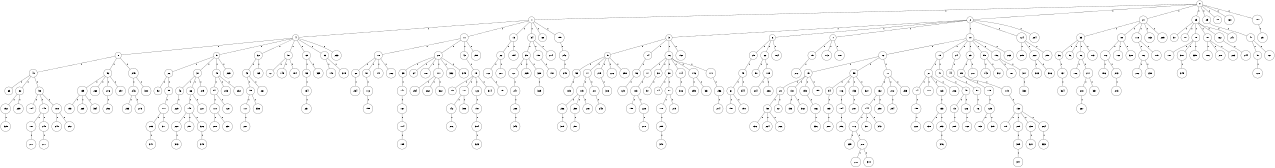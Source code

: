 graph G {
size="8.5,11;"
ratio = "expand;"
fixedsize="true;"
overlap="scale;"
node[shape=circle,width=.12,hight=.12,fontsize=12]
edge[fontsize=12]

0[label=" 0" color=black, pos="2.9594706,1.9106817!"];
1[label=" 1" color=black, pos="1.3443704,0.85941183!"];
2[label=" 2" color=black, pos="1.5850269,2.212405!"];
3[label=" 3" color=black, pos="0.47509154,2.6345674!"];
4[label=" 4" color=black, pos="2.8999919,2.8934385!"];
5[label=" 5" color=black, pos="2.0158036,1.8714096!"];
6[label=" 6" color=black, pos="2.9704535,0.80114286!"];
7[label=" 7" color=black, pos="1.9504851,2.8079813!"];
8[label=" 8" color=black, pos="1.6522038,2.2557107!"];
9[label=" 9" color=black, pos="1.2402785,0.67249773!"];
10[label=" 10" color=black, pos="2.3773551,2.5046214!"];
11[label=" 11" color=black, pos="1.6993456,2.461537!"];
12[label=" 12" color=black, pos="1.8021882,2.8058904!"];
13[label=" 13" color=black, pos="2.899432,0.16929098!"];
14[label=" 14" color=black, pos="2.7324744,2.4729493!"];
15[label=" 15" color=black, pos="2.626075,1.5929152!"];
16[label=" 16" color=black, pos="1.9995936,2.2748531!"];
17[label=" 17" color=black, pos="0.96374843,2.0651775!"];
18[label=" 18" color=black, pos="0.83225346,2.1935502!"];
19[label=" 19" color=black, pos="1.7089877,0.13093657!"];
20[label=" 20" color=black, pos="0.010062541,2.3291677!"];
21[label=" 21" color=black, pos="2.614127,2.7793801!"];
22[label=" 22" color=black, pos="0.46889253,1.0295608!"];
23[label=" 23" color=black, pos="2.53326,2.3732464!"];
24[label=" 24" color=black, pos="2.4711019,1.7727257!"];
25[label=" 25" color=black, pos="2.5954502,1.7759538!"];
26[label=" 26" color=black, pos="0.40770204,0.95930273!"];
27[label=" 27" color=black, pos="0.62459113,1.6278656!"];
28[label=" 28" color=black, pos="1.0270663,2.5441482!"];
29[label=" 29" color=black, pos="2.455492,0.9877946!"];
30[label=" 30" color=black, pos="0.57585782,1.0193521!"];
31[label=" 31" color=black, pos="0.63983145,2.6419715!"];
32[label=" 32" color=black, pos="2.0406979,0.54578366!"];
33[label=" 33" color=black, pos="2.2526003,0.06385178!"];
34[label=" 34" color=black, pos="1.2912415,1.7769921!"];
35[label=" 35" color=black, pos="2.1133938,0.55048631!"];
36[label=" 36" color=black, pos="2.361891,0.78165328!"];
37[label=" 37" color=black, pos="0.41816293,1.7417674!"];
38[label=" 38" color=black, pos="2.7868033,0.10313861!"];
39[label=" 39" color=black, pos="0.15371791,0.5375681!"];
40[label=" 40" color=black, pos="1.1598072,0.83056388!"];
41[label=" 41" color=black, pos="2.4050893,1.07271!"];
42[label=" 42" color=black, pos="2.9175702,0.61216342!"];
43[label=" 43" color=black, pos="1.2545597,1.171424!"];
44[label=" 44" color=black, pos="0.25728429,2.4338336!"];
45[label=" 45" color=black, pos="0.72252517,2.669468!"];
46[label=" 46" color=black, pos="2.9367205,0.93596324!"];
47[label=" 47" color=black, pos="0.51771666,1.2848542!"];
48[label=" 48" color=black, pos="1.5568831,2.0899315!"];
49[label=" 49" color=black, pos="1.0098337,2.6583031!"];
50[label=" 50" color=black, pos="0.012343476,1.9583678!"];
51[label=" 51" color=black, pos="0.4331163,2.8833538!"];
52[label=" 52" color=black, pos="0.082869151,0.3658478!"];
53[label=" 53" color=black, pos="1.4927884,0.3147228!"];
54[label=" 54" color=black, pos="2.8079223,2.5199473!"];
55[label=" 55" color=black, pos="0.72421738,2.0031629!"];
56[label=" 56" color=black, pos="1.9202195,0.24307284!"];
57[label=" 57" color=black, pos="0.25573581,1.857457!"];
58[label=" 58" color=black, pos="0.17184256,0.53498247!"];
59[label=" 59" color=black, pos="0.94561671,0.29535945!"];
60[label=" 60" color=black, pos="2.7355237,2.8338802!"];
61[label=" 61" color=black, pos="0.69652301,2.657821!"];
62[label=" 62" color=black, pos="1.399289,2.8300843!"];
63[label=" 63" color=black, pos="2.9825697,1.4046069!"];
64[label=" 64" color=black, pos="0.92634158,2.8328423!"];
65[label=" 65" color=black, pos="0.54905572,0.45015668!"];
66[label=" 66" color=black, pos="0.50612421,2.3258571!"];
67[label=" 67" color=black, pos="1.4034755,2.4802268!"];
68[label=" 68" color=black, pos="2.2824238,2.3673113!"];
69[label=" 69" color=black, pos="2.4627099,1.4833922!"];
70[label=" 70" color=black, pos="1.2029007,2.9855054!"];
71[label=" 71" color=black, pos="0.14672372,0.088259542!"];
72[label=" 72" color=black, pos="0.037792007,0.25514269!"];
73[label=" 73" color=black, pos="0.61140122,0.307746!"];
74[label=" 74" color=black, pos="0.69043852,0.56926634!"];
75[label=" 75" color=black, pos="1.2548197,1.2329131!"];
76[label=" 76" color=black, pos="1.3636001,2.5161904!"];
77[label=" 77" color=black, pos="0.62535683,0.68830899!"];
78[label=" 78" color=black, pos="2.3130591,1.0137278!"];
79[label=" 79" color=black, pos="2.0639267,2.5328481!"];
80[label=" 80" color=black, pos="1.0230893,2.6885664!"];
81[label=" 81" color=black, pos="1.4932902,1.7520159!"];
82[label=" 82" color=black, pos="0.62991553,0.27764268!"];
83[label=" 83" color=black, pos="0.37077537,1.4219788!"];
84[label=" 84" color=black, pos="1.1107803,2.5606855!"];
85[label=" 85" color=black, pos="0.93775181,0.5643946!"];
86[label=" 86" color=black, pos="1.9228088,0.71059374!"];
87[label=" 87" color=black, pos="0.68010984,0.08845415!"];
88[label=" 88" color=black, pos="0.031432688,1.3376896!"];
89[label=" 89" color=black, pos="1.7733329,0.70845159!"];
90[label=" 90" color=black, pos="0.41098775,0.2879837!"];
91[label=" 91" color=black, pos="1.4966501,1.5161386!"];
92[label=" 92" color=black, pos="2.6481317,0.34356752!"];
93[label=" 93" color=black, pos="2.3258185,0.83669443!"];
94[label=" 94" color=black, pos="2.4860846,2.2353628!"];
95[label=" 95" color=black, pos="2.79073,2.8693935!"];
96[label=" 96" color=black, pos="1.1008375,0.34688561!"];
97[label=" 97" color=black, pos="2.2967886,1.2774189!"];
98[label=" 98" color=black, pos="0.041431477,0.4895395!"];
99[label=" 99" color=black, pos="2.2753651,2.145512!"];
100[label=" 100" color=black, pos="1.0825021,1.5093803!"];
101[label=" 101" color=black, pos="2.3970416,0.65694791!"];
102[label=" 102" color=black, pos="0.89336293,2.0493206!"];
103[label=" 103" color=black, pos="1.2161277,1.5062557!"];
104[label=" 104" color=black, pos="2.1257973,0.19113562!"];
105[label=" 105" color=black, pos="1.9084785,2.1303623!"];
106[label=" 106" color=black, pos="1.0339571,1.4879916!"];
107[label=" 107" color=black, pos="0.62557986,2.232819!"];
108[label=" 108" color=black, pos="1.122583,1.1164025!"];
109[label=" 109" color=black, pos="2.088274,0.40275088!"];
110[label=" 110" color=black, pos="1.6656612,2.6657299!"];
111[label=" 111" color=black, pos="1.3707857,0.19875407!"];
112[label=" 112" color=black, pos="1.0251269,0.91916887!"];
113[label=" 113" color=black, pos="0.85844419,1.8835154!"];
114[label=" 114" color=black, pos="2.6694329,0.20172342!"];
115[label=" 115" color=black, pos="1.0050105,2.0030948!"];
116[label=" 116" color=black, pos="1.1767417,2.6472182!"];
117[label=" 117" color=black, pos="2.8928478,2.2466526!"];
118[label=" 118" color=black, pos="0.50204061,0.44029784!"];
119[label=" 119" color=black, pos="1.0843682,1.3694092!"];
120[label=" 120" color=black, pos="0.028941602,2.0431005!"];
121[label=" 121" color=black, pos="0.33810927,0.77978706!"];
122[label=" 122" color=black, pos="1.2981229,0.30255503!"];
123[label=" 123" color=black, pos="0.41605285,0.43072701!"];
124[label=" 124" color=black, pos="1.4251471,2.8578102!"];
125[label=" 125" color=black, pos="0.12791435,0.87650385!"];
126[label=" 126" color=black, pos="2.0168454,2.5027812!"];
127[label=" 127" color=black, pos="0.9558536,0.2107087!"];
128[label=" 128" color=black, pos="0.1607686,1.872181!"];
129[label=" 129" color=black, pos="2.1804252,1.5064201!"];
130[label=" 130" color=black, pos="1.6334785,2.7816816!"];
131[label=" 131" color=black, pos="1.1146249,0.64232589!"];
132[label=" 132" color=black, pos="0.29035384,0.8577669!"];
133[label=" 133" color=black, pos="0.60459892,0.048223146!"];
134[label=" 134" color=black, pos="0.051072441,2.7226579!"];
135[label=" 135" color=black, pos="2.4231949,2.9917213!"];
136[label=" 136" color=black, pos="1.1871759,1.0828413!"];
137[label=" 137" color=black, pos="0.5158703,1.8461492!"];
138[label=" 138" color=black, pos="1.3982365,2.1988802!"];
139[label=" 139" color=black, pos="0.84023936,1.0526335!"];
140[label=" 140" color=black, pos="1.3413422,0.54886139!"];
141[label=" 141" color=black, pos="0.6446711,2.5673854!"];
142[label=" 142" color=black, pos="1.1480889,0.70266959!"];
143[label=" 143" color=black, pos="2.22341,2.1552473!"];
144[label=" 144" color=black, pos="0.55829309,0.77818687!"];
145[label=" 145" color=black, pos="1.82735,1.2235122!"];
146[label=" 146" color=black, pos="2.2521668,1.738448!"];
147[label=" 147" color=black, pos="2.2635985,2.2229994!"];
148[label=" 148" color=black, pos="1.7014818,1.5508818!"];
149[label=" 149" color=black, pos="2.3689453,1.0418965!"];
150[label=" 150" color=black, pos="0.4083106,2.088318!"];
151[label=" 151" color=black, pos="1.4389569,1.0423064!"];
152[label=" 152" color=black, pos="2.4816539,2.0714134!"];
153[label=" 153" color=black, pos="1.4448293,2.5345906!"];
154[label=" 154" color=black, pos="0.71731799,0.78940232!"];
155[label=" 155" color=black, pos="1.06412,1.5858572!"];
156[label=" 156" color=black, pos="2.7842625,2.1117548!"];
157[label=" 157" color=black, pos="1.2550063,2.670242!"];
158[label=" 158" color=black, pos="1.8982173,2.2950375!"];
159[label=" 159" color=black, pos="1.0021254,1.3344242!"];
160[label=" 160" color=black, pos="1.1578371,0.79278333!"];
161[label=" 161" color=black, pos="2.7007631,0.29966255!"];
162[label=" 162" color=black, pos="2.6004124,2.3989976!"];
163[label=" 163" color=black, pos="2.1014666,2.4301343!"];
164[label=" 164" color=black, pos="1.1215939,2.0389369!"];
165[label=" 165" color=black, pos="0.69554033,2.039917!"];
166[label=" 166" color=black, pos="2.467739,2.9309318!"];
167[label=" 167" color=black, pos="1.6722983,2.9536438!"];
168[label=" 168" color=black, pos="2.6711935,2.4328019!"];
169[label=" 169" color=black, pos="1.073801,2.7900377!"];
170[label=" 170" color=black, pos="2.8215293,0.33874592!"];
171[label=" 171" color=black, pos="1.1738901,2.808725!"];
172[label=" 172" color=black, pos="0.31076934,1.6720841!"];
173[label=" 173" color=black, pos="1.5568408,2.6000673!"];
174[label=" 174" color=black, pos="1.0469557,1.4944443!"];
175[label=" 175" color=black, pos="0.79635506,0.54938944!"];
176[label=" 176" color=black, pos="0.19451518,2.8395051!"];
177[label=" 177" color=black, pos="0.71465572,1.9425296!"];
178[label=" 178" color=black, pos="2.8185781,1.4591809!"];
179[label=" 179" color=black, pos="1.0501558,1.2879522!"];
180[label=" 180" color=black, pos="0.11556772,0.36723482!"];
181[label=" 181" color=black, pos="1.6720374,0.69698833!"];
182[label=" 182" color=black, pos="2.4983012,0.43824709!"];
183[label=" 183" color=black, pos="2.6395207,2.7622048!"];
184[label=" 184" color=black, pos="1.9698278,0.10235203!"];
185[label=" 185" color=black, pos="2.2312528,2.2206686!"];
186[label=" 186" color=black, pos="2.3261572,2.0422991!"];
187[label=" 187" color=black, pos="0.94775535,0.73723819!"];
188[label=" 188" color=black, pos="1.2902875,1.7357316!"];
189[label=" 189" color=black, pos="1.0717751,0.68131806!"];
190[label=" 190" color=black, pos="1.6241525,0.86473262!"];
191[label=" 191" color=black, pos="2.1072017,2.097709!"];
192[label=" 192" color=black, pos="2.2286474,0.76151309!"];
193[label=" 193" color=black, pos="2.2449427,2.5097311!"];
194[label=" 194" color=black, pos="1.6620311,0.94741297!"];
195[label=" 195" color=black, pos="0.88228141,1.6731096!"];
196[label=" 196" color=black, pos="1.7891242,2.1348939!"];
197[label=" 197" color=black, pos="1.8415611,0.43097565!"];
198[label=" 198" color=black, pos="2.9357771,1.7293868!"];
199[label=" 199" color=black, pos="0.92264573,1.1200083!"];
200[label=" 200" color=black, pos="2.0271568,2.6111934!"];
201[label=" 201" color=black, pos="2.8637031,2.8431994!"];
202[label=" 202" color=black, pos="1.6729546,0.13552074!"];
203[label=" 203" color=black, pos="0.47526354,2.7278049!"];
204[label=" 204" color=black, pos="2.2174715,0.12528703!"];
205[label=" 205" color=black, pos="2.6789108,1.5247462!"];
206[label=" 206" color=black, pos="2.851971,2.6576667!"];
207[label=" 207" color=black, pos="2.0812287,2.9259098!"];
208[label=" 208" color=black, pos="0.6591965,0.380485!"];
209[label=" 209" color=black, pos="1.6580276,1.0486338!"];
210[label=" 210" color=black, pos="1.0142968,0.88621824!"];
211[label=" 211" color=black, pos="1.9927849,0.75394807!"];
212[label=" 212" color=black, pos="1.476722,1.2692889!"];
213[label=" 213" color=black, pos="1.4354978,2.7703208!"];
214[label=" 214" color=black, pos="0.048168024,0.062085428!"];
215[label=" 215" color=black, pos="2.2056626,0.23778223!"];
216[label=" 216" color=black, pos="0.52509845,2.3877587!"];
217[label=" 217" color=black, pos="0.84195164,0.51410829!"];
218[label=" 218" color=black, pos="0.62054711,1.3458088!"];
219[label=" 219" color=black, pos="2.0143497,0.82358835!"];
220[label=" 220" color=black, pos="0.97899195,0.6467046!"];
221[label=" 221" color=black, pos="2.8869124,0.70195847!"];
222[label=" 222" color=black, pos="1.8450129,0.064477123!"];
223[label=" 223" color=black, pos="0.75203916,1.9155347!"];
224[label=" 224" color=black, pos="1.9205266,1.4602637!"];
225[label=" 225" color=black, pos="0.73968595,0.61872666!"];
226[label=" 226" color=black, pos="0.37469849,0.97356505!"];
227[label=" 227" color=black, pos="1.0642923,2.88012!"];
228[label=" 228" color=black, pos="0.89003068,1.457774!"];
229[label=" 229" color=black, pos="0.94384995,2.7120235!"];
230[label=" 230" color=black, pos="1.9237764,1.8395385!"];
231[label=" 231" color=black, pos="2.0787599,0.95295312!"];
232[label=" 232" color=black, pos="0.058366539,2.7617647!"];
233[label=" 233" color=black, pos="2.3875888,0.15828554!"];
234[label=" 234" color=black, pos="0.34502683,1.1513355!"];
235[label=" 235" color=black, pos="1.929004,1.4526034!"];
236[label=" 236" color=black, pos="0.55827996,2.5959777!"];
237[label=" 237" color=black, pos="1.0701098,2.2909928!"];
238[label=" 238" color=black, pos="0.084501759,2.6697017!"];
239[label=" 239" color=black, pos="2.8856044,0.16254819!"];
240[label=" 240" color=black, pos="0.035871597,0.74202342!"];
241[label=" 241" color=black, pos="1.3048043,2.1857476!"];
242[label=" 242" color=black, pos="0.032159553,1.0591503!"];
243[label=" 243" color=black, pos="2.3685385,0.78019822!"];
244[label=" 244" color=black, pos="2.422131,1.4289483!"];
245[label=" 245" color=black, pos="2.6841771,0.48612699!"];
246[label=" 246" color=black, pos="1.8504724,0.93194058!"];
247[label=" 247" color=black, pos="2.7784835,2.6800477!"];
248[label=" 248" color=black, pos="0.01880169,1.2378154!"];
249[label=" 249" color=black, pos="1.3223801,2.9734371!"];
250[label=" 250" color=black, pos="0.7606461,1.3157032!"];
251[label=" 251" color=black, pos="0.54434104,2.056003!"];
252[label=" 252" color=black, pos="2.4720774,1.4587129!"];
253[label=" 253" color=black, pos="2.2048925,1.9249334!"];
254[label=" 254" color=black, pos="0.10066855,0.79144165!"];
255[label=" 255" color=black, pos="1.9513628,2.6935071!"];
256[label=" 256" color=black, pos="0.89356054,2.2937705!"];
257[label=" 257" color=black, pos="0.35488558,2.5704803!"];
258[label=" 258" color=black, pos="0.29979499,2.2447162!"];
259[label=" 259" color=black, pos="0.98208497,1.8106081!"];
260[label=" 260" color=black, pos="1.7856705,0.6104169!"];
261[label=" 261" color=black, pos="0.21416085,1.0459279!"];
262[label=" 262" color=black, pos="0.39222435,1.1939814!"];
263[label=" 263" color=black, pos="2.3088589,0.31375162!"];
264[label=" 264" color=black, pos="0.81881108,0.41836008!"];
265[label=" 265" color=black, pos="1.8747297,2.2892283!"];
266[label=" 266" color=black, pos="1.8750239,0.018660704!"];
267[label=" 267" color=black, pos="2.8346638,2.3112713!"];
268[label=" 268" color=black, pos="0.098589758,1.6108973!"];
269[label=" 269" color=black, pos="2.4570385,2.62758!"];
270[label=" 270" color=black, pos="1.4941947,1.19285!"];
271[label=" 271" color=black, pos="2.70905,2.005473!"];
272[label=" 272" color=black, pos="1.1141237,2.7015577!"];
273[label=" 273" color=black, pos="2.4126735,0.16337804!"];
274[label=" 274" color=black, pos="2.5247306,1.1448063!"];
275[label=" 275" color=black, pos="2.0113075,2.9797287!"];
276[label=" 276" color=black, pos="2.3777657,1.4226479!"];
277[label=" 277" color=black, pos="0.24745117,0.68406708!"];
278[label=" 278" color=black, pos="2.8717893,0.54469938!"];
279[label=" 279" color=black, pos="1.3835187,0.10870036!"];
280[label=" 280" color=black, pos="2.9740054,1.4864957!"];
281[label=" 281" color=black, pos="0.80104412,2.6743763!"];
282[label=" 282" color=black, pos="1.8319125,2.6851691!"];
283[label=" 283" color=black, pos="2.2752601,1.9531173!"];
284[label=" 284" color=black, pos="2.2555239,1.4878301!"];
285[label=" 285" color=black, pos="2.4259931,1.2446209!"];
286[label=" 286" color=black, pos="2.0488142,1.8786217!"];
287[label=" 287" color=black, pos="1.3394926,0.92997522!"];
288[label=" 288" color=black, pos="0.79758016,0.70017688!"];
289[label=" 289" color=black, pos="1.0663447,1.924399!"];
290[label=" 290" color=black, pos="1.1937357,1.7414772!"];
291[label=" 291" color=black, pos="1.274466,0.12202168!"];
292[label=" 292" color=black, pos="0.070359642,1.0329649!"];
293[label=" 293" color=black, pos="2.7817489,1.7941351!"];
294[label=" 294" color=black, pos="2.0669059,2.2628961!"];
295[label=" 295" color=black, pos="1.660079,1.7198965!"];
296[label=" 296" color=black, pos="1.6093422,0.05628339!"];
297[label=" 297" color=black, pos="2.7946266,0.573944!"];
298[label=" 298" color=black, pos="1.5902505,2.4573581!"];
299[label=" 299" color=black, pos="0.010015605,2.3947063!"];
300[label=" 300" color=black, pos="2.1892315,1.576728!"];
301[label=" 301" color=black, pos="0.70525691,2.8015436!"];
302[label=" 302" color=black, pos="0.043619993,2.1785614!"];
303[label=" 303" color=black, pos="1.257311,2.1613581!"];
304[label=" 304" color=black, pos="1.3185313,1.5423401!"];
305[label=" 305" color=black, pos="0.19832385,2.1015202!"];
306[label=" 306" color=black, pos="0.43170522,2.6532909!"];
307[label=" 307" color=black, pos="0.13825801,0.52209607!"];
308[label=" 308" color=black, pos="2.4756685,2.29847!"];
309[label=" 309" color=black, pos="2.4696872,0.95308821!"];
310[label=" 310" color=black, pos="1.1644533,0.21700611!"];
311[label=" 311" color=black, pos="2.0301075,1.2884175!"];
312[label=" 312" color=black, pos="1.5960056,1.4617968!"];
313[label=" 313" color=black, pos="2.9470417,1.5829039!"];
314[label=" 314" color=black, pos="1.1221952,2.8204677!"];
315[label=" 315" color=black, pos="0.28419203,0.58794275!"];
316[label=" 316" color=black, pos="2.4413878,0.94078586!"];
317[label=" 317" color=black, pos="2.9864264,1.4243821!"];
318[label=" 318" color=black, pos="2.0255237,2.5726441!"];
319[label=" 319" color=black, pos="2.0197524,2.4042701!"];
320[label=" 320" color=black, pos="0.6918192,0.4100875!"];
321[label=" 321" color=black, pos="2.4293838,1.0176077!"];
322[label=" 322" color=black, pos="1.2291861,2.8120322!"];
323[label=" 323" color=black, pos="0.18063919,2.2732386!"];
324[label=" 324" color=black, pos="1.2863877,0.53310199!"];
325[label=" 325" color=black, pos="2.1078986,1.4236939!"];
326[label=" 326" color=black, pos="0.59887239,1.1890534!"];
327[label=" 327" color=black, pos="1.8573995,2.2343828!"];
328[label=" 328" color=black, pos="2.4593903,2.1880796!"];
329[label=" 329" color=black, pos="1.6374617,0.44035314!"];
330[label=" 330" color=black, pos="2.0437628,2.380026!"];
331[label=" 331" color=black, pos="0.65236035,1.846429!"];
332[label=" 332" color=black, pos="0.86728908,1.2115622!"];
333[label=" 333" color=black, pos="1.3370151,2.1086099!"];
334[label=" 334" color=black, pos="0.63159398,1.5545123!"];
335[label=" 335" color=black, pos="2.8909868,1.0382123!"];
336[label=" 336" color=black, pos="0.43336547,2.2391513!"];
337[label=" 337" color=black, pos="0.43197921,1.937475!"];
338[label=" 338" color=black, pos="0.93188978,1.7001439!"];
339[label=" 339" color=black, pos="0.9707655,1.5229982!"];
340[label=" 340" color=black, pos="2.9261038,2.8132422!"];
341[label=" 341" color=black, pos="0.36981642,0.19900642!"];
342[label=" 342" color=black, pos="1.2195154,1.4904039!"];
343[label=" 343" color=black, pos="0.54241384,1.4608794!"];
344[label=" 344" color=black, pos="1.7549081,2.0466065!"];
345[label=" 345" color=black, pos="1.379535,1.6626293!"];
346[label=" 346" color=black, pos="2.3015823,2.8956749!"];
347[label=" 347" color=black, pos="0.9093461,1.1104024!"];
348[label=" 348" color=black, pos="1.1532335,2.0985689!"];
349[label=" 349" color=black, pos="2.8454968,1.5244603!"];
0--1[label="1"]
0--2[label="1"]
0--21[label="1"]
0--23[label="1"]
0--25[label="1"]
0--88[label="1"]
0--160[label="1"]
0--180[label="1"]
1--4[label="1"]
1--11[label="1"]
1--13[label="1"]
1--34[label="1"]
1--68[label="1"]
1--199[label="1"]
2--3[label="1"]
2--6[label="1"]
2--7[label="1"]
2--10[label="1"]
2--124[label="1"]
2--284[label="1"]
3--5[label="1"]
3--14[label="1"]
3--16[label="1"]
3--192[label="1"]
4--8[label="1"]
4--9[label="1"]
4--32[label="1"]
4--51[label="1"]
4--65[label="1"]
4--83[label="1"]
4--233[label="1"]
5--53[label="1"]
5--77[label="1"]
5--215[label="1"]
5--226[label="1"]
5--258[label="1"]
6--29[label="1"]
6--62[label="1"]
6--164[label="1"]
7--75[label="1"]
7--173[label="1"]
7--178[label="1"]
8--40[label="1"]
8--52[label="1"]
8--245[label="1"]
9--26[label="1"]
9--31[label="1"]
9--48[label="1"]
9--265[label="1"]
10--12[label="1"]
10--19[label="1"]
10--24[label="1"]
10--69[label="1"]
10--99[label="1"]
10--156[label="1"]
10--263[label="1"]
11--18[label="1"]
11--28[label="1"]
11--42[label="1"]
11--255[label="1"]
12--15[label="1"]
12--59[label="1"]
12--71[label="1"]
13--22[label="1"]
13--154[label="1"]
14--96[label="1"]
15--20[label="1"]
15--131[label="1"]
15--155[label="1"]
15--159[label="1"]
16--17[label="1"]
16--30[label="1"]
16--38[label="1"]
16--114[label="1"]
16--146[label="1"]
16--171[label="1"]
17--103[label="1"]
18--60[label="1"]
18--91[label="1"]
18--141[label="1"]
18--282[label="1"]
19--27[label="1"]
19--41[label="1"]
20--58[label="1"]
20--67[label="1"]
21--33[label="1"]
21--80[label="1"]
21--118[label="1"]
21--163[label="1"]
21--285[label="1"]
22--102[label="1"]
22--201[label="1"]
23--37[label="1"]
23--70[label="1"]
23--78[label="1"]
23--81[label="1"]
23--162[label="1"]
23--241[label="1"]
24--44[label="1"]
25--47[label="1"]
26--92[label="1"]
26--95[label="1"]
27--74[label="1"]
27--100[label="1"]
27--123[label="1"]
27--206[label="1"]
28--39[label="1"]
28--64[label="1"]
28--108[label="1"]
28--111[label="1"]
28--332[label="1"]
28--349[label="1"]
29--49[label="1"]
30--57[label="1"]
31--46[label="1"]
31--66[label="1"]
31--279[label="1"]
32--43[label="1"]
32--165[label="1"]
33--36[label="1"]
33--56[label="1"]
33--86[label="1"]
33--113[label="1"]
34--35[label="1"]
34--150[label="1"]
34--214[label="1"]
35--127[label="1"]
35--225[label="1"]
35--328[label="1"]
36--137[label="1"]
38--84[label="1"]
38--87[label="1"]
39--147[label="1"]
40--63[label="1"]
40--82[label="1"]
40--98[label="1"]
41--45[label="1"]
42--79[label="1"]
43--55[label="1"]
43--261[label="1"]
44--50[label="1"]
45--73[label="1"]
45--126[label="1"]
46--229[label="1"]
47--97[label="1"]
47--121[label="1"]
48--54[label="1"]
48--203[label="1"]
48--232[label="1"]
49--61[label="1"]
49--344[label="1"]
50--76[label="1"]
51--72[label="1"]
51--145[label="1"]
51--194[label="1"]
52--139[label="1"]
52--268[label="1"]
52--276[label="1"]
52--297[label="1"]
53--185[label="1"]
54--110[label="1"]
54--120[label="1"]
55--117[label="1"]
55--338[label="1"]
58--136[label="1"]
58--224[label="1"]
58--266[label="1"]
59--94[label="1"]
59--116[label="1"]
59--153[label="1"]
59--327[label="1"]
60--234[label="1"]
61--157[label="1"]
61--190[label="1"]
62--90[label="1"]
62--109[label="1"]
65--93[label="1"]
65--339[label="1"]
66--149[label="1"]
66--227[label="1"]
69--89[label="1"]
69--207[label="1"]
71--132[label="1"]
71--212[label="1"]
71--235[label="1"]
73--289[label="1"]
74--158[label="1"]
75--272[label="1"]
77--115[label="1"]
77--211[label="1"]
78--107[label="1"]
78--307[label="1"]
78--335[label="1"]
79--85[label="1"]
79--101[label="1"]
79--122[label="1"]
79--314[label="1"]
80--172[label="1"]
80--182[label="1"]
80--320[label="1"]
81--186[label="1"]
81--210[label="1"]
81--223[label="1"]
82--152[label="1"]
82--259[label="1"]
83--140[label="1"]
83--315[label="1"]
86--106[label="1"]
86--217[label="1"]
87--170[label="1"]
87--219[label="1"]
89--105[label="1"]
89--119[label="1"]
91--112[label="1"]
93--134[label="1"]
94--183[label="1"]
95--177[label="1"]
96--129[label="1"]
97--128[label="1"]
98--104[label="1"]
98--148[label="1"]
98--188[label="1"]
99--143[label="1"]
99--312[label="1"]
101--142[label="1"]
101--308[label="1"]
102--151[label="1"]
103--198[label="1"]
103--228[label="1"]
105--125[label="1"]
109--204[label="1"]
109--286[label="1"]
110--208[label="1"]
110--237[label="1"]
111--254[label="1"]
111--262[label="1"]
111--322[label="1"]
112--195[label="1"]
114--316[label="1"]
115--236[label="1"]
115--250[label="1"]
115--281[label="1"]
116--184[label="1"]
117--221[label="1"]
118--161[label="1"]
118--179[label="1"]
119--130[label="1"]
122--197[label="1"]
123--133[label="1"]
124--209[label="1"]
124--260[label="1"]
124--290[label="1"]
125--169[label="1"]
125--309[label="1"]
126--168[label="1"]
127--247[label="1"]
130--175[label="1"]
130--205[label="1"]
130--238[label="1"]
130--264[label="1"]
131--135[label="1"]
131--302[label="1"]
132--144[label="1"]
132--298[label="1"]
133--138[label="1"]
133--293[label="1"]
134--231[label="1"]
137--324[label="1"]
139--193[label="1"]
139--269[label="1"]
139--334[label="1"]
142--216[label="1"]
144--176[label="1"]
144--301[label="1"]
144--342[label="1"]
146--295[label="1"]
146--331[label="1"]
147--167[label="1"]
148--187[label="1"]
148--248[label="1"]
149--220[label="1"]
149--257[label="1"]
149--326[label="1"]
150--191[label="1"]
152--325[label="1"]
153--287[label="1"]
155--166[label="1"]
156--181[label="1"]
156--317[label="1"]
158--222[label="1"]
161--202[label="1"]
161--230[label="1"]
162--244[label="1"]
166--336[label="1"]
167--174[label="1"]
170--299[label="1"]
171--256[label="1"]
172--196[label="1"]
172--213[label="1"]
174--189[label="1"]
176--239[label="1"]
176--270[label="1"]
177--283[label="1"]
177--311[label="1"]
180--291[label="1"]
183--200[label="1"]
184--296[label="1"]
187--271[label="1"]
188--240[label="1"]
188--252[label="1"]
197--304[label="1"]
199--242[label="1"]
205--305[label="1"]
211--243[label="1"]
212--294[label="1"]
213--273[label="1"]
215--318[label="1"]
217--218[label="1"]
217--337[label="1"]
218--267[label="1"]
220--313[label="1"]
228--278[label="1"]
236--319[label="1"]
238--321[label="1"]
242--249[label="1"]
245--246[label="1"]
245--300[label="1"]
246--253[label="1"]
246--275[label="1"]
247--288[label="1"]
248--277[label="1"]
250--251[label="1"]
256--274[label="1"]
260--303[label="1"]
260--306[label="1"]
264--333[label="1"]
270--280[label="1"]
270--310[label="1"]
276--292[label="1"]
283--341[label="1"]
288--343[label="1"]
293--346[label="1"]
299--340[label="1"]
304--323[label="1"]
305--347[label="1"]
307--345[label="1"]
317--330[label="1"]
326--348[label="1"]
328--329[label="1"]

}
